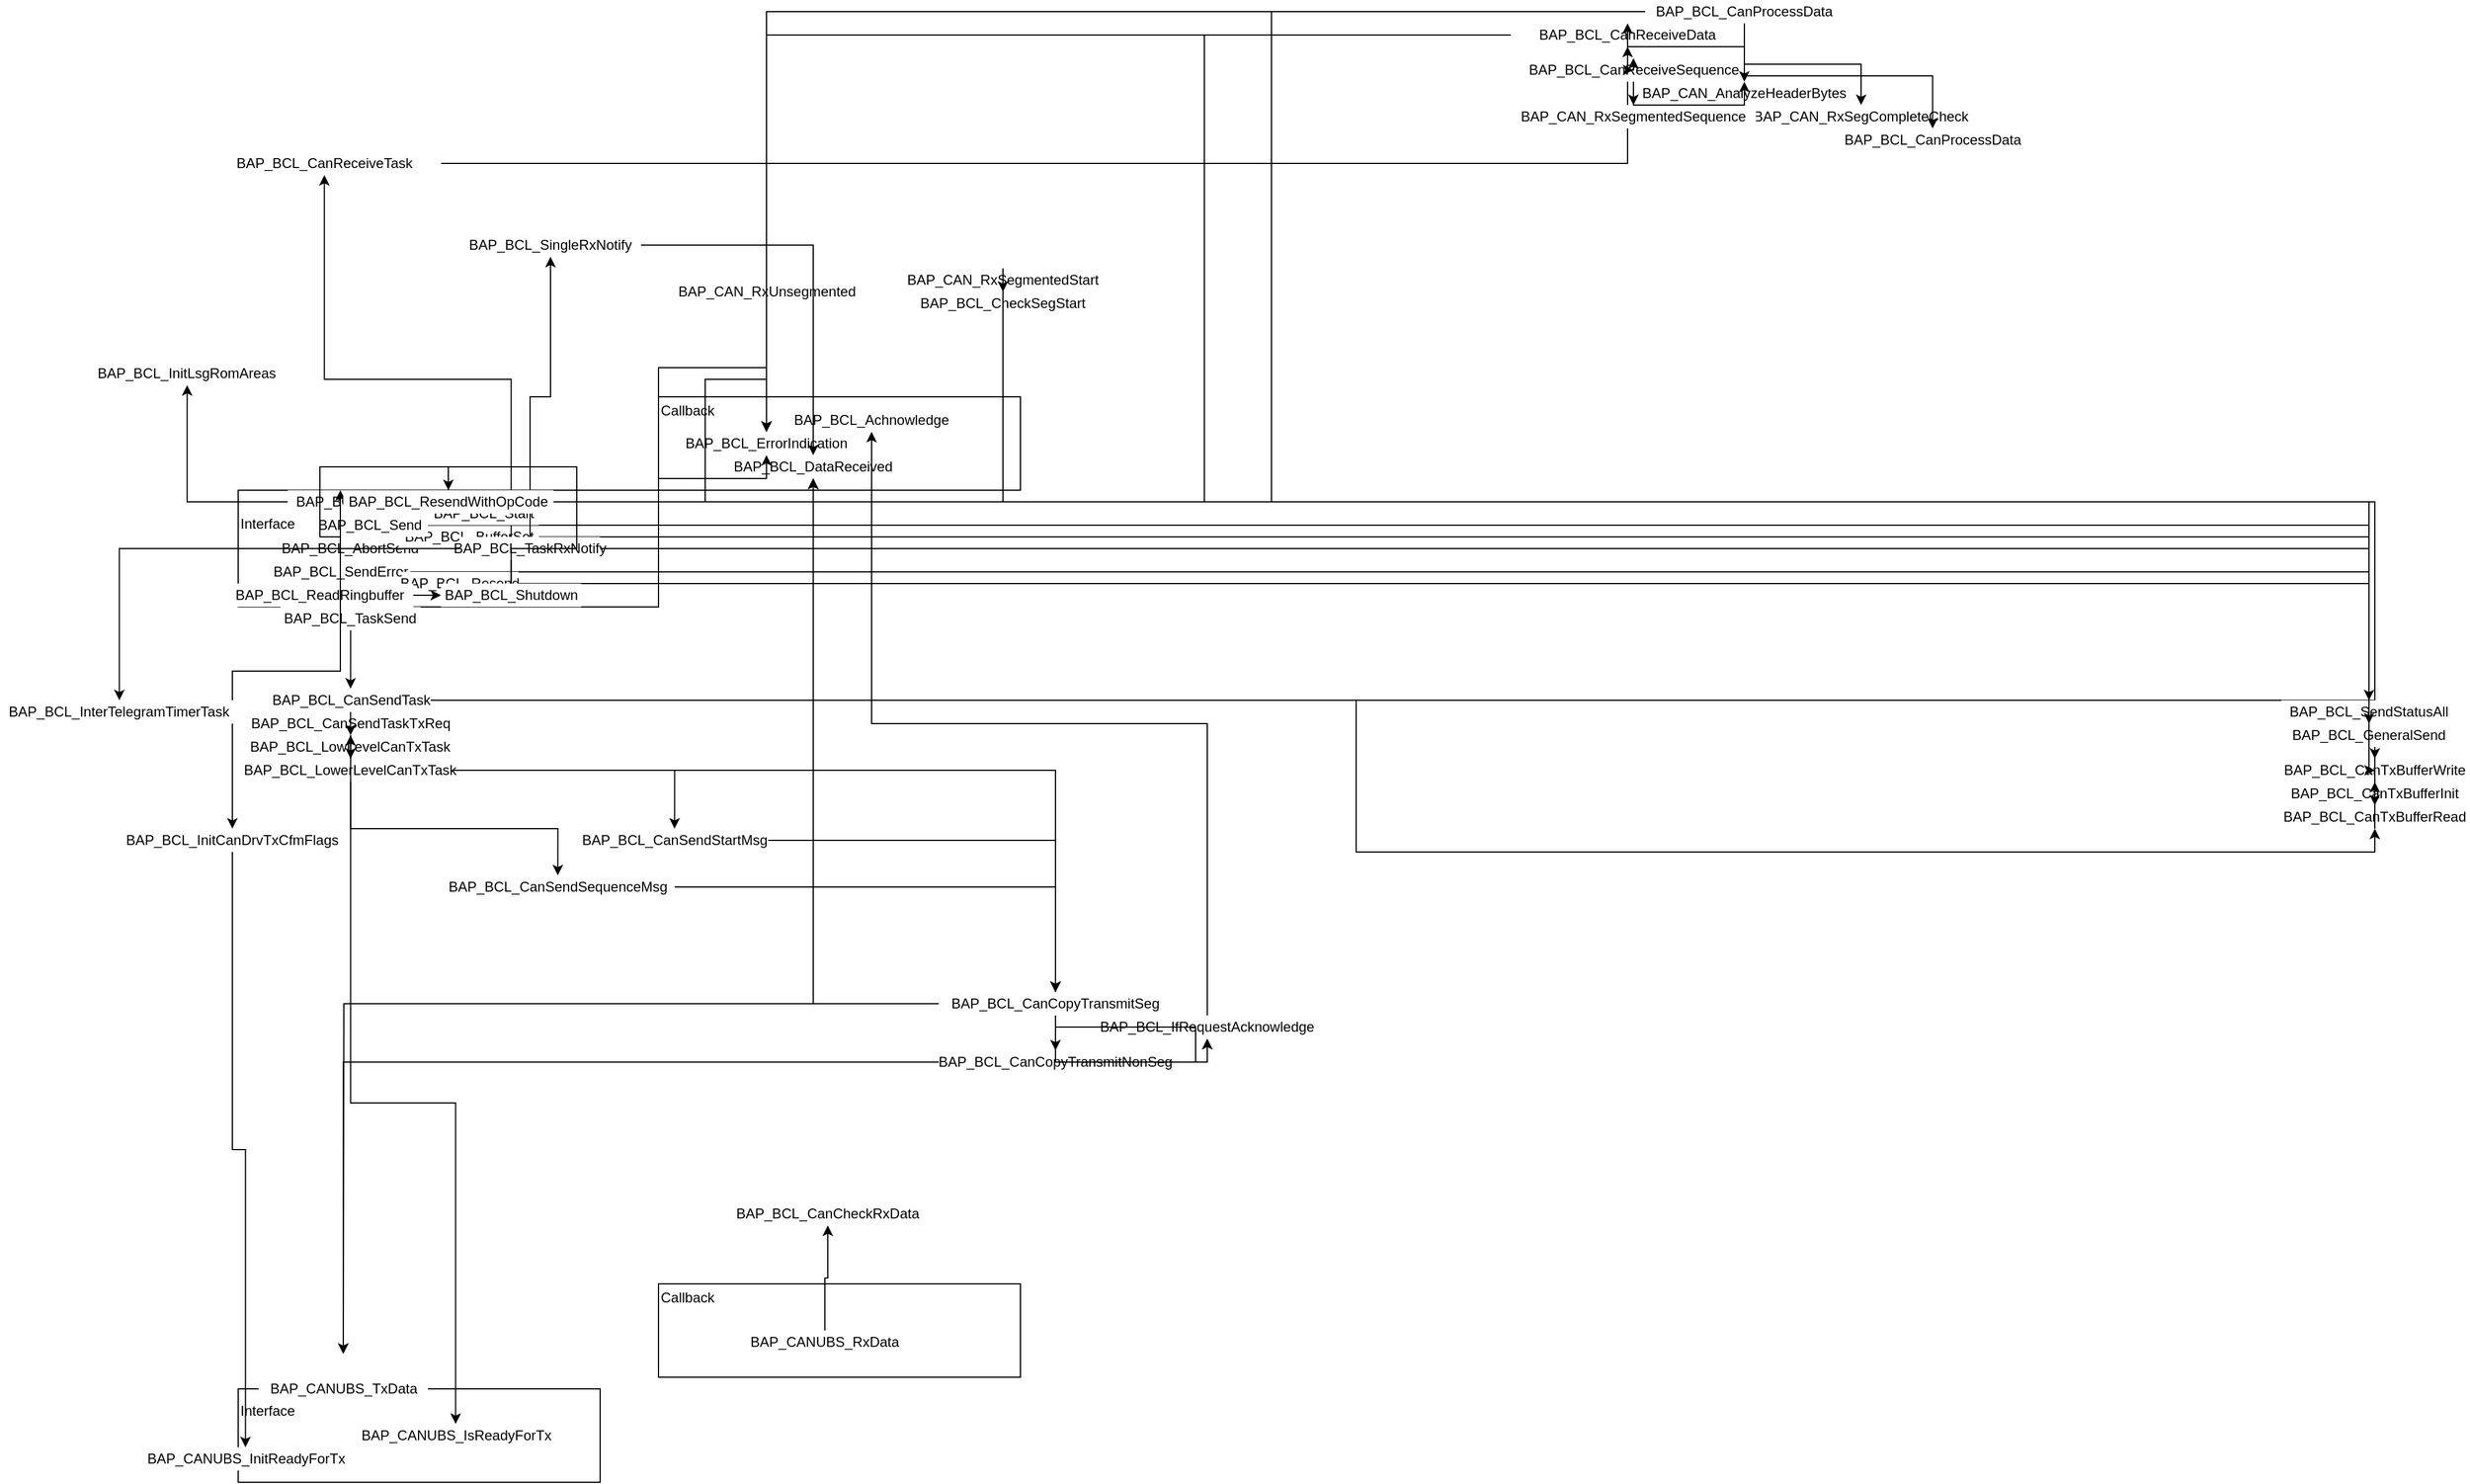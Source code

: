 <mxfile version="14.2.7" type="github">
  <diagram id="S2_BKPCjc5cobRRPOWBh" name="Page-1">
    <mxGraphModel dx="2147" dy="2864" grid="1" gridSize="10" guides="1" tooltips="1" connect="1" arrows="1" fold="1" page="1" pageScale="1" pageWidth="827" pageHeight="1169" math="0" shadow="0">
      <root>
        <mxCell id="0" />
        <mxCell id="1" parent="0" />
        <mxCell id="-796ArXZzWcTJL-aqqKS-1" value="Interface&lt;br&gt;&lt;br&gt;&lt;br&gt;&lt;br&gt;" style="rounded=0;whiteSpace=wrap;html=1;align=left;" vertex="1" parent="1">
          <mxGeometry x="10" y="-1070" width="360" height="100" as="geometry" />
        </mxCell>
        <mxCell id="-796ArXZzWcTJL-aqqKS-114" style="edgeStyle=orthogonalEdgeStyle;rounded=0;orthogonalLoop=1;jettySize=auto;html=1;" edge="1" parent="1" source="-796ArXZzWcTJL-aqqKS-2" target="-796ArXZzWcTJL-aqqKS-107">
          <mxGeometry relative="1" as="geometry" />
        </mxCell>
        <mxCell id="-796ArXZzWcTJL-aqqKS-2" value="BAP_BCL_AbortSend" style="rounded=0;whiteSpace=wrap;html=1;strokeColor=none;" vertex="1" parent="1">
          <mxGeometry x="46.26" y="-1030" width="120" height="20" as="geometry" />
        </mxCell>
        <mxCell id="-796ArXZzWcTJL-aqqKS-43" style="edgeStyle=orthogonalEdgeStyle;rounded=0;orthogonalLoop=1;jettySize=auto;html=1;" edge="1" parent="1" source="-796ArXZzWcTJL-aqqKS-3" target="-796ArXZzWcTJL-aqqKS-40">
          <mxGeometry relative="1" as="geometry" />
        </mxCell>
        <mxCell id="-796ArXZzWcTJL-aqqKS-3" value="BAP_BCL_TaskSend" style="rounded=0;whiteSpace=wrap;html=1;strokeColor=none;" vertex="1" parent="1">
          <mxGeometry x="46.25" y="-970" width="120" height="20" as="geometry" />
        </mxCell>
        <mxCell id="-796ArXZzWcTJL-aqqKS-4" value="Interface&lt;br&gt;&lt;br&gt;&lt;br&gt;&lt;br&gt;" style="rounded=0;whiteSpace=wrap;html=1;align=left;" vertex="1" parent="1">
          <mxGeometry x="10" y="-300" width="310" height="80" as="geometry" />
        </mxCell>
        <mxCell id="-796ArXZzWcTJL-aqqKS-5" value="Callback&lt;br&gt;&lt;br&gt;&lt;br&gt;&lt;br&gt;&lt;br&gt;" style="rounded=0;whiteSpace=wrap;html=1;align=left;" vertex="1" parent="1">
          <mxGeometry x="370" y="-1150" width="310" height="80" as="geometry" />
        </mxCell>
        <mxCell id="-796ArXZzWcTJL-aqqKS-6" value="Callback&lt;br&gt;&lt;br&gt;&lt;br&gt;&lt;br&gt;&lt;br&gt;" style="rounded=0;whiteSpace=wrap;html=1;align=left;" vertex="1" parent="1">
          <mxGeometry x="370" y="-390" width="310" height="80" as="geometry" />
        </mxCell>
        <mxCell id="-796ArXZzWcTJL-aqqKS-108" style="edgeStyle=orthogonalEdgeStyle;rounded=0;orthogonalLoop=1;jettySize=auto;html=1;" edge="1" parent="1" source="-796ArXZzWcTJL-aqqKS-7" target="-796ArXZzWcTJL-aqqKS-107">
          <mxGeometry relative="1" as="geometry" />
        </mxCell>
        <mxCell id="-796ArXZzWcTJL-aqqKS-7" value="BAP_BCL_BufferSet" style="rounded=0;whiteSpace=wrap;html=1;strokeColor=none;" vertex="1" parent="1">
          <mxGeometry x="147.5" y="-1040" width="120" height="20" as="geometry" />
        </mxCell>
        <mxCell id="-796ArXZzWcTJL-aqqKS-111" style="edgeStyle=orthogonalEdgeStyle;rounded=0;orthogonalLoop=1;jettySize=auto;html=1;" edge="1" parent="1" source="-796ArXZzWcTJL-aqqKS-8" target="-796ArXZzWcTJL-aqqKS-107">
          <mxGeometry relative="1" as="geometry" />
        </mxCell>
        <mxCell id="-796ArXZzWcTJL-aqqKS-8" value="BAP_BCL_Send" style="rounded=0;whiteSpace=wrap;html=1;strokeColor=none;" vertex="1" parent="1">
          <mxGeometry x="72.5" y="-1050" width="100" height="20" as="geometry" />
        </mxCell>
        <mxCell id="-796ArXZzWcTJL-aqqKS-115" style="edgeStyle=orthogonalEdgeStyle;rounded=0;orthogonalLoop=1;jettySize=auto;html=1;" edge="1" parent="1" source="-796ArXZzWcTJL-aqqKS-9" target="-796ArXZzWcTJL-aqqKS-107">
          <mxGeometry relative="1" as="geometry" />
        </mxCell>
        <mxCell id="-796ArXZzWcTJL-aqqKS-9" value="BAP_BCL_SendError" style="rounded=0;whiteSpace=wrap;html=1;strokeColor=none;" vertex="1" parent="1">
          <mxGeometry x="37.5" y="-1010" width="120" height="20" as="geometry" />
        </mxCell>
        <mxCell id="-796ArXZzWcTJL-aqqKS-112" style="edgeStyle=orthogonalEdgeStyle;rounded=0;orthogonalLoop=1;jettySize=auto;html=1;" edge="1" parent="1" source="-796ArXZzWcTJL-aqqKS-10" target="-796ArXZzWcTJL-aqqKS-107">
          <mxGeometry relative="1" as="geometry" />
        </mxCell>
        <mxCell id="-796ArXZzWcTJL-aqqKS-10" value="BAP_BCL_Resend" style="rounded=0;whiteSpace=wrap;html=1;strokeColor=none;" vertex="1" parent="1">
          <mxGeometry x="150" y="-1000" width="100" height="20" as="geometry" />
        </mxCell>
        <mxCell id="-796ArXZzWcTJL-aqqKS-70" style="edgeStyle=orthogonalEdgeStyle;rounded=0;orthogonalLoop=1;jettySize=auto;html=1;" edge="1" parent="1" source="-796ArXZzWcTJL-aqqKS-15" target="-796ArXZzWcTJL-aqqKS-69">
          <mxGeometry relative="1" as="geometry" />
        </mxCell>
        <mxCell id="-796ArXZzWcTJL-aqqKS-11" value="BAP_BCL_ReadRingbuffer" style="rounded=0;whiteSpace=wrap;html=1;strokeColor=none;" vertex="1" parent="1">
          <mxGeometry y="-990" width="160" height="20" as="geometry" />
        </mxCell>
        <mxCell id="-796ArXZzWcTJL-aqqKS-113" style="edgeStyle=orthogonalEdgeStyle;rounded=0;orthogonalLoop=1;jettySize=auto;html=1;" edge="1" parent="1" source="-796ArXZzWcTJL-aqqKS-12" target="-796ArXZzWcTJL-aqqKS-107">
          <mxGeometry relative="1" as="geometry" />
        </mxCell>
        <mxCell id="-796ArXZzWcTJL-aqqKS-119" style="edgeStyle=orthogonalEdgeStyle;rounded=0;orthogonalLoop=1;jettySize=auto;html=1;entryX=0.5;entryY=0;entryDx=0;entryDy=0;" edge="1" parent="1" source="-796ArXZzWcTJL-aqqKS-12" target="-796ArXZzWcTJL-aqqKS-117">
          <mxGeometry relative="1" as="geometry" />
        </mxCell>
        <mxCell id="-796ArXZzWcTJL-aqqKS-129" style="edgeStyle=orthogonalEdgeStyle;rounded=0;orthogonalLoop=1;jettySize=auto;html=1;" edge="1" parent="1" source="-796ArXZzWcTJL-aqqKS-13" target="-796ArXZzWcTJL-aqqKS-122">
          <mxGeometry relative="1" as="geometry" />
        </mxCell>
        <mxCell id="-796ArXZzWcTJL-aqqKS-131" style="edgeStyle=orthogonalEdgeStyle;rounded=0;orthogonalLoop=1;jettySize=auto;html=1;" edge="1" parent="1" source="-796ArXZzWcTJL-aqqKS-13" target="-796ArXZzWcTJL-aqqKS-130">
          <mxGeometry relative="1" as="geometry" />
        </mxCell>
        <mxCell id="-796ArXZzWcTJL-aqqKS-133" style="edgeStyle=orthogonalEdgeStyle;rounded=0;orthogonalLoop=1;jettySize=auto;html=1;entryX=0.5;entryY=0;entryDx=0;entryDy=0;" edge="1" parent="1" source="-796ArXZzWcTJL-aqqKS-13" target="-796ArXZzWcTJL-aqqKS-132">
          <mxGeometry relative="1" as="geometry" />
        </mxCell>
        <mxCell id="-796ArXZzWcTJL-aqqKS-13" value="BAP_BCL_Init" style="rounded=0;whiteSpace=wrap;html=1;strokeColor=none;" vertex="1" parent="1">
          <mxGeometry x="52.5" y="-1070" width="90" height="20" as="geometry" />
        </mxCell>
        <mxCell id="-796ArXZzWcTJL-aqqKS-14" value="BAP_BCL_Start" style="rounded=0;whiteSpace=wrap;html=1;strokeColor=none;" vertex="1" parent="1">
          <mxGeometry x="172.5" y="-1060" width="95" height="20" as="geometry" />
        </mxCell>
        <mxCell id="-796ArXZzWcTJL-aqqKS-128" style="edgeStyle=orthogonalEdgeStyle;rounded=0;orthogonalLoop=1;jettySize=auto;html=1;entryX=0.5;entryY=0;entryDx=0;entryDy=0;" edge="1" parent="1" source="-796ArXZzWcTJL-aqqKS-12" target="-796ArXZzWcTJL-aqqKS-13">
          <mxGeometry relative="1" as="geometry" />
        </mxCell>
        <mxCell id="-796ArXZzWcTJL-aqqKS-102" style="edgeStyle=orthogonalEdgeStyle;rounded=0;orthogonalLoop=1;jettySize=auto;html=1;" edge="1" parent="1" source="-796ArXZzWcTJL-aqqKS-16" target="-796ArXZzWcTJL-aqqKS-100">
          <mxGeometry relative="1" as="geometry" />
        </mxCell>
        <mxCell id="-796ArXZzWcTJL-aqqKS-103" style="edgeStyle=orthogonalEdgeStyle;rounded=0;orthogonalLoop=1;jettySize=auto;html=1;" edge="1" parent="1" source="-796ArXZzWcTJL-aqqKS-16" target="-796ArXZzWcTJL-aqqKS-101">
          <mxGeometry relative="1" as="geometry" />
        </mxCell>
        <mxCell id="-796ArXZzWcTJL-aqqKS-16" value="BAP_BCL_TaskRxNotify" style="rounded=0;whiteSpace=wrap;html=1;strokeColor=none;" vertex="1" parent="1">
          <mxGeometry x="200" y="-1030" width="120" height="20" as="geometry" />
        </mxCell>
        <mxCell id="-796ArXZzWcTJL-aqqKS-33" value="BAP_BCL_ErrorIndication" style="rounded=0;whiteSpace=wrap;html=1;strokeColor=none;" vertex="1" parent="1">
          <mxGeometry x="390" y="-1120" width="145" height="20" as="geometry" />
        </mxCell>
        <mxCell id="-796ArXZzWcTJL-aqqKS-34" value="BAP_BCL_DataReceived" style="rounded=0;whiteSpace=wrap;html=1;strokeColor=none;" vertex="1" parent="1">
          <mxGeometry x="430" y="-1100" width="145" height="20" as="geometry" />
        </mxCell>
        <mxCell id="-796ArXZzWcTJL-aqqKS-35" value="BAP_BCL_Achnowledge" style="rounded=0;whiteSpace=wrap;html=1;strokeColor=none;" vertex="1" parent="1">
          <mxGeometry x="480" y="-1140" width="145" height="20" as="geometry" />
        </mxCell>
        <mxCell id="-796ArXZzWcTJL-aqqKS-110" style="edgeStyle=orthogonalEdgeStyle;rounded=0;orthogonalLoop=1;jettySize=auto;html=1;" edge="1" parent="1" source="-796ArXZzWcTJL-aqqKS-36" target="-796ArXZzWcTJL-aqqKS-109">
          <mxGeometry relative="1" as="geometry" />
        </mxCell>
        <mxCell id="-796ArXZzWcTJL-aqqKS-36" value="BAP_CANUBS_RxData" style="rounded=0;whiteSpace=wrap;html=1;strokeColor=none;" vertex="1" parent="1">
          <mxGeometry x="440" y="-350" width="145" height="20" as="geometry" />
        </mxCell>
        <mxCell id="-796ArXZzWcTJL-aqqKS-37" value="BAP_CANUBS_TxData" style="rounded=0;whiteSpace=wrap;html=1;strokeColor=none;" vertex="1" parent="1">
          <mxGeometry x="27.5" y="-310" width="145" height="20" as="geometry" />
        </mxCell>
        <mxCell id="-796ArXZzWcTJL-aqqKS-38" value="BAP_CANUBS_IsReadyForTx" style="rounded=0;whiteSpace=wrap;html=1;strokeColor=none;" vertex="1" parent="1">
          <mxGeometry x="112.5" y="-270" width="167.5" height="20" as="geometry" />
        </mxCell>
        <mxCell id="-796ArXZzWcTJL-aqqKS-39" value="BAP_CANUBS_InitReadyForTx" style="rounded=0;whiteSpace=wrap;html=1;strokeColor=none;" vertex="1" parent="1">
          <mxGeometry x="-67.5" y="-250" width="167.5" height="20" as="geometry" />
        </mxCell>
        <mxCell id="-796ArXZzWcTJL-aqqKS-126" style="edgeStyle=orthogonalEdgeStyle;rounded=0;orthogonalLoop=1;jettySize=auto;html=1;entryX=0.5;entryY=1;entryDx=0;entryDy=0;" edge="1" parent="1" source="-796ArXZzWcTJL-aqqKS-40" target="-796ArXZzWcTJL-aqqKS-124">
          <mxGeometry relative="1" as="geometry" />
        </mxCell>
        <mxCell id="-796ArXZzWcTJL-aqqKS-127" style="edgeStyle=orthogonalEdgeStyle;rounded=0;orthogonalLoop=1;jettySize=auto;html=1;entryX=0.5;entryY=0;entryDx=0;entryDy=0;" edge="1" parent="1" source="-796ArXZzWcTJL-aqqKS-40" target="-796ArXZzWcTJL-aqqKS-120">
          <mxGeometry relative="1" as="geometry" />
        </mxCell>
        <mxCell id="-796ArXZzWcTJL-aqqKS-55" style="edgeStyle=orthogonalEdgeStyle;rounded=0;orthogonalLoop=1;jettySize=auto;html=1;entryX=0.5;entryY=0;entryDx=0;entryDy=0;" edge="1" parent="1" source="-796ArXZzWcTJL-aqqKS-48" target="-796ArXZzWcTJL-aqqKS-51">
          <mxGeometry relative="1" as="geometry" />
        </mxCell>
        <mxCell id="-796ArXZzWcTJL-aqqKS-56" style="edgeStyle=orthogonalEdgeStyle;rounded=0;orthogonalLoop=1;jettySize=auto;html=1;entryX=0.5;entryY=0;entryDx=0;entryDy=0;" edge="1" parent="1" source="-796ArXZzWcTJL-aqqKS-48" target="-796ArXZzWcTJL-aqqKS-52">
          <mxGeometry relative="1" as="geometry" />
        </mxCell>
        <mxCell id="-796ArXZzWcTJL-aqqKS-57" style="edgeStyle=orthogonalEdgeStyle;rounded=0;orthogonalLoop=1;jettySize=auto;html=1;entryX=0.5;entryY=0;entryDx=0;entryDy=0;" edge="1" parent="1" source="-796ArXZzWcTJL-aqqKS-48" target="-796ArXZzWcTJL-aqqKS-53">
          <mxGeometry relative="1" as="geometry" />
        </mxCell>
        <mxCell id="-796ArXZzWcTJL-aqqKS-58" style="edgeStyle=orthogonalEdgeStyle;rounded=0;orthogonalLoop=1;jettySize=auto;html=1;entryX=0.5;entryY=0;entryDx=0;entryDy=0;" edge="1" parent="1" source="-796ArXZzWcTJL-aqqKS-48" target="-796ArXZzWcTJL-aqqKS-54">
          <mxGeometry relative="1" as="geometry" />
        </mxCell>
        <mxCell id="-796ArXZzWcTJL-aqqKS-68" style="edgeStyle=orthogonalEdgeStyle;rounded=0;orthogonalLoop=1;jettySize=auto;html=1;" edge="1" parent="1" source="-796ArXZzWcTJL-aqqKS-48" target="-796ArXZzWcTJL-aqqKS-38">
          <mxGeometry relative="1" as="geometry" />
        </mxCell>
        <mxCell id="-796ArXZzWcTJL-aqqKS-59" style="edgeStyle=orthogonalEdgeStyle;rounded=0;orthogonalLoop=1;jettySize=auto;html=1;entryX=0.5;entryY=0;entryDx=0;entryDy=0;" edge="1" parent="1" source="-796ArXZzWcTJL-aqqKS-51" target="-796ArXZzWcTJL-aqqKS-53">
          <mxGeometry relative="1" as="geometry" />
        </mxCell>
        <mxCell id="-796ArXZzWcTJL-aqqKS-51" value="BAP_BCL_CanSendSequenceMsg" style="rounded=0;whiteSpace=wrap;html=1;strokeColor=none;" vertex="1" parent="1">
          <mxGeometry x="183.75" y="-740" width="200" height="20" as="geometry" />
        </mxCell>
        <mxCell id="-796ArXZzWcTJL-aqqKS-60" style="edgeStyle=orthogonalEdgeStyle;rounded=0;orthogonalLoop=1;jettySize=auto;html=1;entryX=0.5;entryY=0;entryDx=0;entryDy=0;" edge="1" parent="1" source="-796ArXZzWcTJL-aqqKS-52" target="-796ArXZzWcTJL-aqqKS-53">
          <mxGeometry relative="1" as="geometry" />
        </mxCell>
        <mxCell id="-796ArXZzWcTJL-aqqKS-52" value="BAP_BCL_CanSendStartMsg" style="rounded=0;whiteSpace=wrap;html=1;strokeColor=none;" vertex="1" parent="1">
          <mxGeometry x="303.75" y="-780" width="160" height="20" as="geometry" />
        </mxCell>
        <mxCell id="-796ArXZzWcTJL-aqqKS-62" style="edgeStyle=orthogonalEdgeStyle;rounded=0;orthogonalLoop=1;jettySize=auto;html=1;" edge="1" parent="1" source="-796ArXZzWcTJL-aqqKS-53">
          <mxGeometry relative="1" as="geometry">
            <mxPoint x="100" y="-330" as="targetPoint" />
          </mxGeometry>
        </mxCell>
        <mxCell id="-796ArXZzWcTJL-aqqKS-67" style="edgeStyle=orthogonalEdgeStyle;rounded=0;orthogonalLoop=1;jettySize=auto;html=1;entryX=0.5;entryY=1;entryDx=0;entryDy=0;" edge="1" parent="1" source="-796ArXZzWcTJL-aqqKS-53" target="-796ArXZzWcTJL-aqqKS-34">
          <mxGeometry relative="1" as="geometry" />
        </mxCell>
        <mxCell id="-796ArXZzWcTJL-aqqKS-61" style="edgeStyle=orthogonalEdgeStyle;rounded=0;orthogonalLoop=1;jettySize=auto;html=1;entryX=0.5;entryY=-1;entryDx=0;entryDy=0;entryPerimeter=0;" edge="1" parent="1" source="-796ArXZzWcTJL-aqqKS-54" target="-796ArXZzWcTJL-aqqKS-37">
          <mxGeometry relative="1" as="geometry" />
        </mxCell>
        <mxCell id="-796ArXZzWcTJL-aqqKS-64" style="edgeStyle=orthogonalEdgeStyle;rounded=0;orthogonalLoop=1;jettySize=auto;html=1;entryX=0.5;entryY=1;entryDx=0;entryDy=0;exitX=0.5;exitY=0;exitDx=0;exitDy=0;" edge="1" parent="1" source="-796ArXZzWcTJL-aqqKS-63" target="-796ArXZzWcTJL-aqqKS-35">
          <mxGeometry relative="1" as="geometry" />
        </mxCell>
        <mxCell id="-796ArXZzWcTJL-aqqKS-71" style="edgeStyle=orthogonalEdgeStyle;rounded=0;orthogonalLoop=1;jettySize=auto;html=1;" edge="1" parent="1" source="-796ArXZzWcTJL-aqqKS-69" target="-796ArXZzWcTJL-aqqKS-33">
          <mxGeometry relative="1" as="geometry" />
        </mxCell>
        <mxCell id="-796ArXZzWcTJL-aqqKS-73" style="edgeStyle=orthogonalEdgeStyle;rounded=0;orthogonalLoop=1;jettySize=auto;html=1;" edge="1" parent="1" source="-796ArXZzWcTJL-aqqKS-69" target="-796ArXZzWcTJL-aqqKS-72">
          <mxGeometry relative="1" as="geometry" />
        </mxCell>
        <mxCell id="-796ArXZzWcTJL-aqqKS-69" value="BAP_BCL_CanReceiveTask" style="rounded=0;whiteSpace=wrap;html=1;strokeColor=none;" vertex="1" parent="1">
          <mxGeometry x="-16.25" y="-1360" width="200" height="20" as="geometry" />
        </mxCell>
        <mxCell id="-796ArXZzWcTJL-aqqKS-89" style="edgeStyle=orthogonalEdgeStyle;rounded=0;orthogonalLoop=1;jettySize=auto;html=1;entryX=0.5;entryY=1;entryDx=0;entryDy=0;" edge="1" parent="1" source="-796ArXZzWcTJL-aqqKS-72" target="-796ArXZzWcTJL-aqqKS-34">
          <mxGeometry relative="1" as="geometry" />
        </mxCell>
        <mxCell id="-796ArXZzWcTJL-aqqKS-90" style="edgeStyle=orthogonalEdgeStyle;rounded=0;orthogonalLoop=1;jettySize=auto;html=1;" edge="1" parent="1" source="-796ArXZzWcTJL-aqqKS-72" target="-796ArXZzWcTJL-aqqKS-33">
          <mxGeometry relative="1" as="geometry" />
        </mxCell>
        <mxCell id="-796ArXZzWcTJL-aqqKS-91" style="edgeStyle=orthogonalEdgeStyle;rounded=0;orthogonalLoop=1;jettySize=auto;html=1;entryX=0.5;entryY=1;entryDx=0;entryDy=0;" edge="1" parent="1" source="-796ArXZzWcTJL-aqqKS-74" target="-796ArXZzWcTJL-aqqKS-34">
          <mxGeometry relative="1" as="geometry" />
        </mxCell>
        <mxCell id="-796ArXZzWcTJL-aqqKS-92" style="edgeStyle=orthogonalEdgeStyle;rounded=0;orthogonalLoop=1;jettySize=auto;html=1;" edge="1" parent="1" source="-796ArXZzWcTJL-aqqKS-74" target="-796ArXZzWcTJL-aqqKS-33">
          <mxGeometry relative="1" as="geometry" />
        </mxCell>
        <mxCell id="-796ArXZzWcTJL-aqqKS-96" style="edgeStyle=orthogonalEdgeStyle;rounded=0;orthogonalLoop=1;jettySize=auto;html=1;entryX=0.5;entryY=1;entryDx=0;entryDy=0;" edge="1" parent="1" source="-796ArXZzWcTJL-aqqKS-94" target="-796ArXZzWcTJL-aqqKS-34">
          <mxGeometry relative="1" as="geometry" />
        </mxCell>
        <mxCell id="-796ArXZzWcTJL-aqqKS-98" style="edgeStyle=orthogonalEdgeStyle;rounded=0;orthogonalLoop=1;jettySize=auto;html=1;exitX=0.5;exitY=1;exitDx=0;exitDy=0;entryX=0.5;entryY=1;entryDx=0;entryDy=0;" edge="1" parent="1" source="-796ArXZzWcTJL-aqqKS-97" target="-796ArXZzWcTJL-aqqKS-34">
          <mxGeometry relative="1" as="geometry" />
        </mxCell>
        <mxCell id="-796ArXZzWcTJL-aqqKS-99" style="edgeStyle=orthogonalEdgeStyle;rounded=0;orthogonalLoop=1;jettySize=auto;html=1;entryX=0.5;entryY=1;entryDx=0;entryDy=0;" edge="1" parent="1" source="-796ArXZzWcTJL-aqqKS-97" target="-796ArXZzWcTJL-aqqKS-33">
          <mxGeometry relative="1" as="geometry" />
        </mxCell>
        <mxCell id="-796ArXZzWcTJL-aqqKS-97" value="BAP_CAN_RxUnsegmented" style="rounded=0;whiteSpace=wrap;html=1;strokeColor=none;" vertex="1" parent="1">
          <mxGeometry x="367.5" y="-1250" width="190" height="20" as="geometry" />
        </mxCell>
        <mxCell id="-796ArXZzWcTJL-aqqKS-100" value="BAP_BCL_InterTelegramTimerTask" style="rounded=0;whiteSpace=wrap;html=1;strokeColor=none;" vertex="1" parent="1">
          <mxGeometry x="-193.75" y="-890" width="203.75" height="20" as="geometry" />
        </mxCell>
        <mxCell id="-796ArXZzWcTJL-aqqKS-105" style="edgeStyle=orthogonalEdgeStyle;rounded=0;orthogonalLoop=1;jettySize=auto;html=1;" edge="1" parent="1" source="-796ArXZzWcTJL-aqqKS-101" target="-796ArXZzWcTJL-aqqKS-34">
          <mxGeometry relative="1" as="geometry" />
        </mxCell>
        <mxCell id="-796ArXZzWcTJL-aqqKS-106" style="edgeStyle=orthogonalEdgeStyle;rounded=0;orthogonalLoop=1;jettySize=auto;html=1;" edge="1" parent="1" source="-796ArXZzWcTJL-aqqKS-101" target="-796ArXZzWcTJL-aqqKS-33">
          <mxGeometry relative="1" as="geometry" />
        </mxCell>
        <mxCell id="-796ArXZzWcTJL-aqqKS-101" value="BAP_BCL_SingleRxNotify" style="rounded=0;whiteSpace=wrap;html=1;strokeColor=none;" vertex="1" parent="1">
          <mxGeometry x="200" y="-1290" width="155" height="20" as="geometry" />
        </mxCell>
        <mxCell id="-796ArXZzWcTJL-aqqKS-109" value="BAP_BCL_CanCheckRxData" style="rounded=0;whiteSpace=wrap;html=1;strokeColor=none;" vertex="1" parent="1">
          <mxGeometry x="430" y="-460" width="170" height="20" as="geometry" />
        </mxCell>
        <mxCell id="-796ArXZzWcTJL-aqqKS-130" value="BAP_BCL_InitLsgRomAreas" style="rounded=0;whiteSpace=wrap;html=1;strokeColor=none;" vertex="1" parent="1">
          <mxGeometry x="-113.75" y="-1180" width="160" height="20" as="geometry" />
        </mxCell>
        <mxCell id="-796ArXZzWcTJL-aqqKS-134" style="edgeStyle=orthogonalEdgeStyle;rounded=0;orthogonalLoop=1;jettySize=auto;html=1;" edge="1" parent="1" source="-796ArXZzWcTJL-aqqKS-132" target="-796ArXZzWcTJL-aqqKS-39">
          <mxGeometry relative="1" as="geometry" />
        </mxCell>
        <mxCell id="-796ArXZzWcTJL-aqqKS-132" value="BAP_BCL_InitCanDrvTxCfmFlags" style="rounded=0;whiteSpace=wrap;html=1;strokeColor=none;" vertex="1" parent="1">
          <mxGeometry x="-90" y="-780" width="190" height="20" as="geometry" />
        </mxCell>
        <mxCell id="-796ArXZzWcTJL-aqqKS-137" value="" style="group" vertex="1" connectable="0" parent="1">
          <mxGeometry x="1100" y="-1490" width="442.5" height="130" as="geometry" />
        </mxCell>
        <mxCell id="-796ArXZzWcTJL-aqqKS-74" value="BAP_BCL_CanProcessData" style="rounded=0;whiteSpace=wrap;html=1;strokeColor=none;" vertex="1" parent="-796ArXZzWcTJL-aqqKS-137">
          <mxGeometry x="115" width="170" height="20" as="geometry" />
        </mxCell>
        <mxCell id="-796ArXZzWcTJL-aqqKS-75" value="BAP_CAN_AnalyzeHeaderBytes" style="rounded=0;whiteSpace=wrap;html=1;strokeColor=none;" vertex="1" parent="-796ArXZzWcTJL-aqqKS-137">
          <mxGeometry x="115" y="70" width="170" height="20" as="geometry" />
        </mxCell>
        <mxCell id="-796ArXZzWcTJL-aqqKS-77" value="BAP_CAN_RxSegCompleteCheck" style="rounded=0;whiteSpace=wrap;html=1;strokeColor=none;" vertex="1" parent="-796ArXZzWcTJL-aqqKS-137">
          <mxGeometry x="210" y="90" width="180" height="20" as="geometry" />
        </mxCell>
        <mxCell id="-796ArXZzWcTJL-aqqKS-78" value="BAP_CAN_RxSegmentedSequence" style="rounded=0;whiteSpace=wrap;html=1;strokeColor=none;" vertex="1" parent="-796ArXZzWcTJL-aqqKS-137">
          <mxGeometry y="90" width="210" height="20" as="geometry" />
        </mxCell>
        <mxCell id="-796ArXZzWcTJL-aqqKS-80" value="BAP_BCL_CanProcessData" style="rounded=0;whiteSpace=wrap;html=1;strokeColor=none;" vertex="1" parent="-796ArXZzWcTJL-aqqKS-137">
          <mxGeometry x="280" y="110" width="162.5" height="20" as="geometry" />
        </mxCell>
        <mxCell id="-796ArXZzWcTJL-aqqKS-72" value="BAP_BCL_CanReceiveData" style="rounded=0;whiteSpace=wrap;html=1;strokeColor=none;" vertex="1" parent="-796ArXZzWcTJL-aqqKS-137">
          <mxGeometry y="20" width="200" height="20" as="geometry" />
        </mxCell>
        <mxCell id="-796ArXZzWcTJL-aqqKS-79" value="BAP_BCL_CanReceiveSequence" style="rounded=0;whiteSpace=wrap;html=1;strokeColor=none;" vertex="1" parent="-796ArXZzWcTJL-aqqKS-137">
          <mxGeometry x="7.5" y="50" width="195" height="20" as="geometry" />
        </mxCell>
        <mxCell id="-796ArXZzWcTJL-aqqKS-81" style="edgeStyle=orthogonalEdgeStyle;rounded=0;orthogonalLoop=1;jettySize=auto;html=1;entryX=0.5;entryY=0;entryDx=0;entryDy=0;" edge="1" parent="-796ArXZzWcTJL-aqqKS-137" source="-796ArXZzWcTJL-aqqKS-74" target="-796ArXZzWcTJL-aqqKS-75">
          <mxGeometry relative="1" as="geometry" />
        </mxCell>
        <mxCell id="-796ArXZzWcTJL-aqqKS-83" style="edgeStyle=orthogonalEdgeStyle;rounded=0;orthogonalLoop=1;jettySize=auto;html=1;entryX=0.5;entryY=0;entryDx=0;entryDy=0;" edge="1" parent="-796ArXZzWcTJL-aqqKS-137" source="-796ArXZzWcTJL-aqqKS-74" target="-796ArXZzWcTJL-aqqKS-77">
          <mxGeometry relative="1" as="geometry" />
        </mxCell>
        <mxCell id="-796ArXZzWcTJL-aqqKS-85" style="edgeStyle=orthogonalEdgeStyle;rounded=0;orthogonalLoop=1;jettySize=auto;html=1;exitX=0.5;exitY=1;exitDx=0;exitDy=0;" edge="1" parent="-796ArXZzWcTJL-aqqKS-137" source="-796ArXZzWcTJL-aqqKS-74" target="-796ArXZzWcTJL-aqqKS-80">
          <mxGeometry relative="1" as="geometry" />
        </mxCell>
        <mxCell id="-796ArXZzWcTJL-aqqKS-135" style="edgeStyle=orthogonalEdgeStyle;rounded=0;orthogonalLoop=1;jettySize=auto;html=1;entryX=0.5;entryY=0;entryDx=0;entryDy=0;" edge="1" parent="-796ArXZzWcTJL-aqqKS-137" source="-796ArXZzWcTJL-aqqKS-74" target="-796ArXZzWcTJL-aqqKS-72">
          <mxGeometry relative="1" as="geometry">
            <mxPoint x="1075" y="-650" as="sourcePoint" />
            <mxPoint x="942.5" y="-599" as="targetPoint" />
          </mxGeometry>
        </mxCell>
        <mxCell id="-796ArXZzWcTJL-aqqKS-84" style="edgeStyle=orthogonalEdgeStyle;rounded=0;orthogonalLoop=1;jettySize=auto;html=1;entryX=0.5;entryY=0;entryDx=0;entryDy=0;" edge="1" parent="-796ArXZzWcTJL-aqqKS-137" source="-796ArXZzWcTJL-aqqKS-72" target="-796ArXZzWcTJL-aqqKS-79">
          <mxGeometry relative="1" as="geometry" />
        </mxCell>
        <mxCell id="-796ArXZzWcTJL-aqqKS-87" style="edgeStyle=orthogonalEdgeStyle;rounded=0;orthogonalLoop=1;jettySize=auto;html=1;" edge="1" parent="-796ArXZzWcTJL-aqqKS-137" source="-796ArXZzWcTJL-aqqKS-72" target="-796ArXZzWcTJL-aqqKS-79">
          <mxGeometry relative="1" as="geometry" />
        </mxCell>
        <mxCell id="-796ArXZzWcTJL-aqqKS-93" style="edgeStyle=orthogonalEdgeStyle;rounded=0;orthogonalLoop=1;jettySize=auto;html=1;" edge="1" parent="-796ArXZzWcTJL-aqqKS-137" source="-796ArXZzWcTJL-aqqKS-79" target="-796ArXZzWcTJL-aqqKS-78">
          <mxGeometry relative="1" as="geometry" />
        </mxCell>
        <mxCell id="-796ArXZzWcTJL-aqqKS-136" style="edgeStyle=orthogonalEdgeStyle;rounded=0;orthogonalLoop=1;jettySize=auto;html=1;entryX=0.5;entryY=0;entryDx=0;entryDy=0;" edge="1" parent="-796ArXZzWcTJL-aqqKS-137" source="-796ArXZzWcTJL-aqqKS-72" target="-796ArXZzWcTJL-aqqKS-79">
          <mxGeometry relative="1" as="geometry">
            <mxPoint x="935" y="-620" as="sourcePoint" />
            <mxPoint x="1085" y="-579" as="targetPoint" />
          </mxGeometry>
        </mxCell>
        <mxCell id="-796ArXZzWcTJL-aqqKS-86" style="edgeStyle=orthogonalEdgeStyle;rounded=0;orthogonalLoop=1;jettySize=auto;html=1;entryX=0.5;entryY=0;entryDx=0;entryDy=0;" edge="1" parent="-796ArXZzWcTJL-aqqKS-137" source="-796ArXZzWcTJL-aqqKS-79" target="-796ArXZzWcTJL-aqqKS-75">
          <mxGeometry relative="1" as="geometry" />
        </mxCell>
        <mxCell id="-796ArXZzWcTJL-aqqKS-138" value="" style="group" vertex="1" connectable="0" parent="1">
          <mxGeometry x="1760" y="-890" width="160" height="110" as="geometry" />
        </mxCell>
        <mxCell id="-796ArXZzWcTJL-aqqKS-107" value="BAP_BCL_GeneralSend" style="rounded=0;whiteSpace=wrap;html=1;strokeColor=none;" vertex="1" parent="-796ArXZzWcTJL-aqqKS-138">
          <mxGeometry y="20" width="150" height="20" as="geometry" />
        </mxCell>
        <mxCell id="-796ArXZzWcTJL-aqqKS-117" value="BAP_BCL_SendStatusAll" style="rounded=0;whiteSpace=wrap;html=1;strokeColor=none;" vertex="1" parent="-796ArXZzWcTJL-aqqKS-138">
          <mxGeometry width="150" height="20" as="geometry" />
        </mxCell>
        <mxCell id="-796ArXZzWcTJL-aqqKS-120" value="BAP_BCL_CanTxBufferWrite" style="rounded=0;whiteSpace=wrap;html=1;strokeColor=none;" vertex="1" parent="-796ArXZzWcTJL-aqqKS-138">
          <mxGeometry y="50" width="160" height="20" as="geometry" />
        </mxCell>
        <mxCell id="-796ArXZzWcTJL-aqqKS-122" value="BAP_BCL_CanTxBufferInit" style="rounded=0;whiteSpace=wrap;html=1;strokeColor=none;" vertex="1" parent="-796ArXZzWcTJL-aqqKS-138">
          <mxGeometry y="70" width="160" height="20" as="geometry" />
        </mxCell>
        <mxCell id="-796ArXZzWcTJL-aqqKS-124" value="BAP_BCL_CanTxBufferRead" style="rounded=0;whiteSpace=wrap;html=1;strokeColor=none;" vertex="1" parent="-796ArXZzWcTJL-aqqKS-138">
          <mxGeometry y="90" width="160" height="20" as="geometry" />
        </mxCell>
        <mxCell id="-796ArXZzWcTJL-aqqKS-118" style="edgeStyle=orthogonalEdgeStyle;rounded=0;orthogonalLoop=1;jettySize=auto;html=1;entryX=0.5;entryY=0;entryDx=0;entryDy=0;" edge="1" parent="-796ArXZzWcTJL-aqqKS-138" source="-796ArXZzWcTJL-aqqKS-117" target="-796ArXZzWcTJL-aqqKS-107">
          <mxGeometry relative="1" as="geometry" />
        </mxCell>
        <mxCell id="-796ArXZzWcTJL-aqqKS-121" style="edgeStyle=orthogonalEdgeStyle;rounded=0;orthogonalLoop=1;jettySize=auto;html=1;" edge="1" parent="-796ArXZzWcTJL-aqqKS-138" source="-796ArXZzWcTJL-aqqKS-107" target="-796ArXZzWcTJL-aqqKS-120">
          <mxGeometry relative="1" as="geometry" />
        </mxCell>
        <mxCell id="-796ArXZzWcTJL-aqqKS-123" style="edgeStyle=orthogonalEdgeStyle;rounded=0;orthogonalLoop=1;jettySize=auto;html=1;entryX=0.5;entryY=1;entryDx=0;entryDy=0;" edge="1" parent="-796ArXZzWcTJL-aqqKS-138" source="-796ArXZzWcTJL-aqqKS-122" target="-796ArXZzWcTJL-aqqKS-120">
          <mxGeometry relative="1" as="geometry" />
        </mxCell>
        <mxCell id="-796ArXZzWcTJL-aqqKS-125" style="edgeStyle=orthogonalEdgeStyle;rounded=0;orthogonalLoop=1;jettySize=auto;html=1;entryX=0.5;entryY=0;entryDx=0;entryDy=0;" edge="1" parent="-796ArXZzWcTJL-aqqKS-138" source="-796ArXZzWcTJL-aqqKS-122" target="-796ArXZzWcTJL-aqqKS-124">
          <mxGeometry relative="1" as="geometry" />
        </mxCell>
        <mxCell id="-796ArXZzWcTJL-aqqKS-12" value="BAP_BCL_ResendWithOpCode" style="rounded=0;whiteSpace=wrap;html=1;strokeColor=none;" vertex="1" parent="1">
          <mxGeometry x="100" y="-1070" width="180" height="20" as="geometry" />
        </mxCell>
        <mxCell id="-796ArXZzWcTJL-aqqKS-141" style="edgeStyle=orthogonalEdgeStyle;rounded=0;orthogonalLoop=1;jettySize=auto;html=1;entryX=0.5;entryY=0;entryDx=0;entryDy=0;" edge="1" parent="1" source="-796ArXZzWcTJL-aqqKS-15" target="-796ArXZzWcTJL-aqqKS-12">
          <mxGeometry relative="1" as="geometry">
            <mxPoint x="255" y="-970" as="sourcePoint" />
            <mxPoint x="97.5" y="-1070" as="targetPoint" />
          </mxGeometry>
        </mxCell>
        <mxCell id="-796ArXZzWcTJL-aqqKS-142" value="" style="group" vertex="1" connectable="0" parent="1">
          <mxGeometry x="570" y="-1260" width="190" height="40" as="geometry" />
        </mxCell>
        <mxCell id="-796ArXZzWcTJL-aqqKS-76" value="BAP_BCL_CheckSegStart" style="rounded=0;whiteSpace=wrap;html=1;strokeColor=none;" vertex="1" parent="-796ArXZzWcTJL-aqqKS-142">
          <mxGeometry x="20" y="20" width="150" height="20" as="geometry" />
        </mxCell>
        <mxCell id="-796ArXZzWcTJL-aqqKS-94" value="BAP_CAN_RxSegmentedStart" style="rounded=0;whiteSpace=wrap;html=1;strokeColor=none;" vertex="1" parent="-796ArXZzWcTJL-aqqKS-142">
          <mxGeometry width="190" height="20" as="geometry" />
        </mxCell>
        <mxCell id="-796ArXZzWcTJL-aqqKS-95" style="edgeStyle=orthogonalEdgeStyle;rounded=0;orthogonalLoop=1;jettySize=auto;html=1;entryX=0.5;entryY=0;entryDx=0;entryDy=0;" edge="1" parent="-796ArXZzWcTJL-aqqKS-142" source="-796ArXZzWcTJL-aqqKS-94" target="-796ArXZzWcTJL-aqqKS-76">
          <mxGeometry relative="1" as="geometry" />
        </mxCell>
        <mxCell id="-796ArXZzWcTJL-aqqKS-15" value="BAP_BCL_Shutdown" style="rounded=0;whiteSpace=wrap;html=1;strokeColor=none;" vertex="1" parent="1">
          <mxGeometry x="183.75" y="-990" width="120" height="20" as="geometry" />
        </mxCell>
        <mxCell id="-796ArXZzWcTJL-aqqKS-143" style="edgeStyle=orthogonalEdgeStyle;rounded=0;orthogonalLoop=1;jettySize=auto;html=1;" edge="1" parent="1" source="-796ArXZzWcTJL-aqqKS-11" target="-796ArXZzWcTJL-aqqKS-15">
          <mxGeometry relative="1" as="geometry">
            <mxPoint x="160" y="-980" as="sourcePoint" />
            <mxPoint x="810" y="-800" as="targetPoint" />
          </mxGeometry>
        </mxCell>
        <mxCell id="-796ArXZzWcTJL-aqqKS-144" value="" style="group" vertex="1" connectable="0" parent="1">
          <mxGeometry x="610" y="-640" width="325" height="70" as="geometry" />
        </mxCell>
        <mxCell id="-796ArXZzWcTJL-aqqKS-53" value="BAP_BCL_CanCopyTransmitSeg" style="rounded=0;whiteSpace=wrap;html=1;strokeColor=none;" vertex="1" parent="-796ArXZzWcTJL-aqqKS-144">
          <mxGeometry width="200" height="20" as="geometry" />
        </mxCell>
        <mxCell id="-796ArXZzWcTJL-aqqKS-54" value="BAP_BCL_CanCopyTransmitNonSeg" style="rounded=0;whiteSpace=wrap;html=1;strokeColor=none;" vertex="1" parent="-796ArXZzWcTJL-aqqKS-144">
          <mxGeometry y="50" width="200" height="20" as="geometry" />
        </mxCell>
        <mxCell id="-796ArXZzWcTJL-aqqKS-63" value="BAP_BCL_IfRequestAcknowledge" style="rounded=0;whiteSpace=wrap;html=1;strokeColor=none;" vertex="1" parent="-796ArXZzWcTJL-aqqKS-144">
          <mxGeometry x="135" y="20" width="190" height="20" as="geometry" />
        </mxCell>
        <mxCell id="-796ArXZzWcTJL-aqqKS-65" style="edgeStyle=orthogonalEdgeStyle;rounded=0;orthogonalLoop=1;jettySize=auto;html=1;entryX=0.5;entryY=1;entryDx=0;entryDy=0;" edge="1" parent="-796ArXZzWcTJL-aqqKS-144" source="-796ArXZzWcTJL-aqqKS-53" target="-796ArXZzWcTJL-aqqKS-63">
          <mxGeometry relative="1" as="geometry" />
        </mxCell>
        <mxCell id="-796ArXZzWcTJL-aqqKS-66" style="edgeStyle=orthogonalEdgeStyle;rounded=0;orthogonalLoop=1;jettySize=auto;html=1;entryX=0.5;entryY=1;entryDx=0;entryDy=0;" edge="1" parent="-796ArXZzWcTJL-aqqKS-144" source="-796ArXZzWcTJL-aqqKS-54" target="-796ArXZzWcTJL-aqqKS-63">
          <mxGeometry relative="1" as="geometry" />
        </mxCell>
        <mxCell id="-796ArXZzWcTJL-aqqKS-145" value="" style="group" vertex="1" connectable="0" parent="1">
          <mxGeometry x="16.89" y="-900" width="178.75" height="80" as="geometry" />
        </mxCell>
        <mxCell id="-796ArXZzWcTJL-aqqKS-40" value="BAP_BCL_CanSendTask" style="rounded=0;whiteSpace=wrap;html=1;strokeColor=none;" vertex="1" parent="-796ArXZzWcTJL-aqqKS-145">
          <mxGeometry x="20.61" width="137.5" height="20" as="geometry" />
        </mxCell>
        <mxCell id="-796ArXZzWcTJL-aqqKS-44" value="BAP_BCL_CanSendTaskTxReq" style="rounded=0;whiteSpace=wrap;html=1;strokeColor=none;" vertex="1" parent="-796ArXZzWcTJL-aqqKS-145">
          <mxGeometry y="20" width="178.75" height="20" as="geometry" />
        </mxCell>
        <mxCell id="-796ArXZzWcTJL-aqqKS-47" value="BAP_BCL_LowLevelCanTxTask" style="rounded=0;whiteSpace=wrap;html=1;strokeColor=none;" vertex="1" parent="-796ArXZzWcTJL-aqqKS-145">
          <mxGeometry x="2.48" y="40" width="173.75" height="20" as="geometry" />
        </mxCell>
        <mxCell id="-796ArXZzWcTJL-aqqKS-48" value="BAP_BCL_LowerLevelCanTxTask" style="rounded=0;whiteSpace=wrap;html=1;strokeColor=none;" vertex="1" parent="-796ArXZzWcTJL-aqqKS-145">
          <mxGeometry x="2.5" y="60" width="173.75" height="20" as="geometry" />
        </mxCell>
        <mxCell id="-796ArXZzWcTJL-aqqKS-45" style="edgeStyle=orthogonalEdgeStyle;rounded=0;orthogonalLoop=1;jettySize=auto;html=1;" edge="1" parent="-796ArXZzWcTJL-aqqKS-145" source="-796ArXZzWcTJL-aqqKS-40" target="-796ArXZzWcTJL-aqqKS-44">
          <mxGeometry relative="1" as="geometry" />
        </mxCell>
        <mxCell id="-796ArXZzWcTJL-aqqKS-49" style="edgeStyle=orthogonalEdgeStyle;rounded=0;orthogonalLoop=1;jettySize=auto;html=1;entryX=0.5;entryY=0;entryDx=0;entryDy=0;" edge="1" parent="-796ArXZzWcTJL-aqqKS-145" source="-796ArXZzWcTJL-aqqKS-44" target="-796ArXZzWcTJL-aqqKS-47">
          <mxGeometry relative="1" as="geometry" />
        </mxCell>
        <mxCell id="-796ArXZzWcTJL-aqqKS-50" style="edgeStyle=orthogonalEdgeStyle;rounded=0;orthogonalLoop=1;jettySize=auto;html=1;" edge="1" parent="-796ArXZzWcTJL-aqqKS-145" source="-796ArXZzWcTJL-aqqKS-47" target="-796ArXZzWcTJL-aqqKS-48">
          <mxGeometry relative="1" as="geometry" />
        </mxCell>
      </root>
    </mxGraphModel>
  </diagram>
</mxfile>
